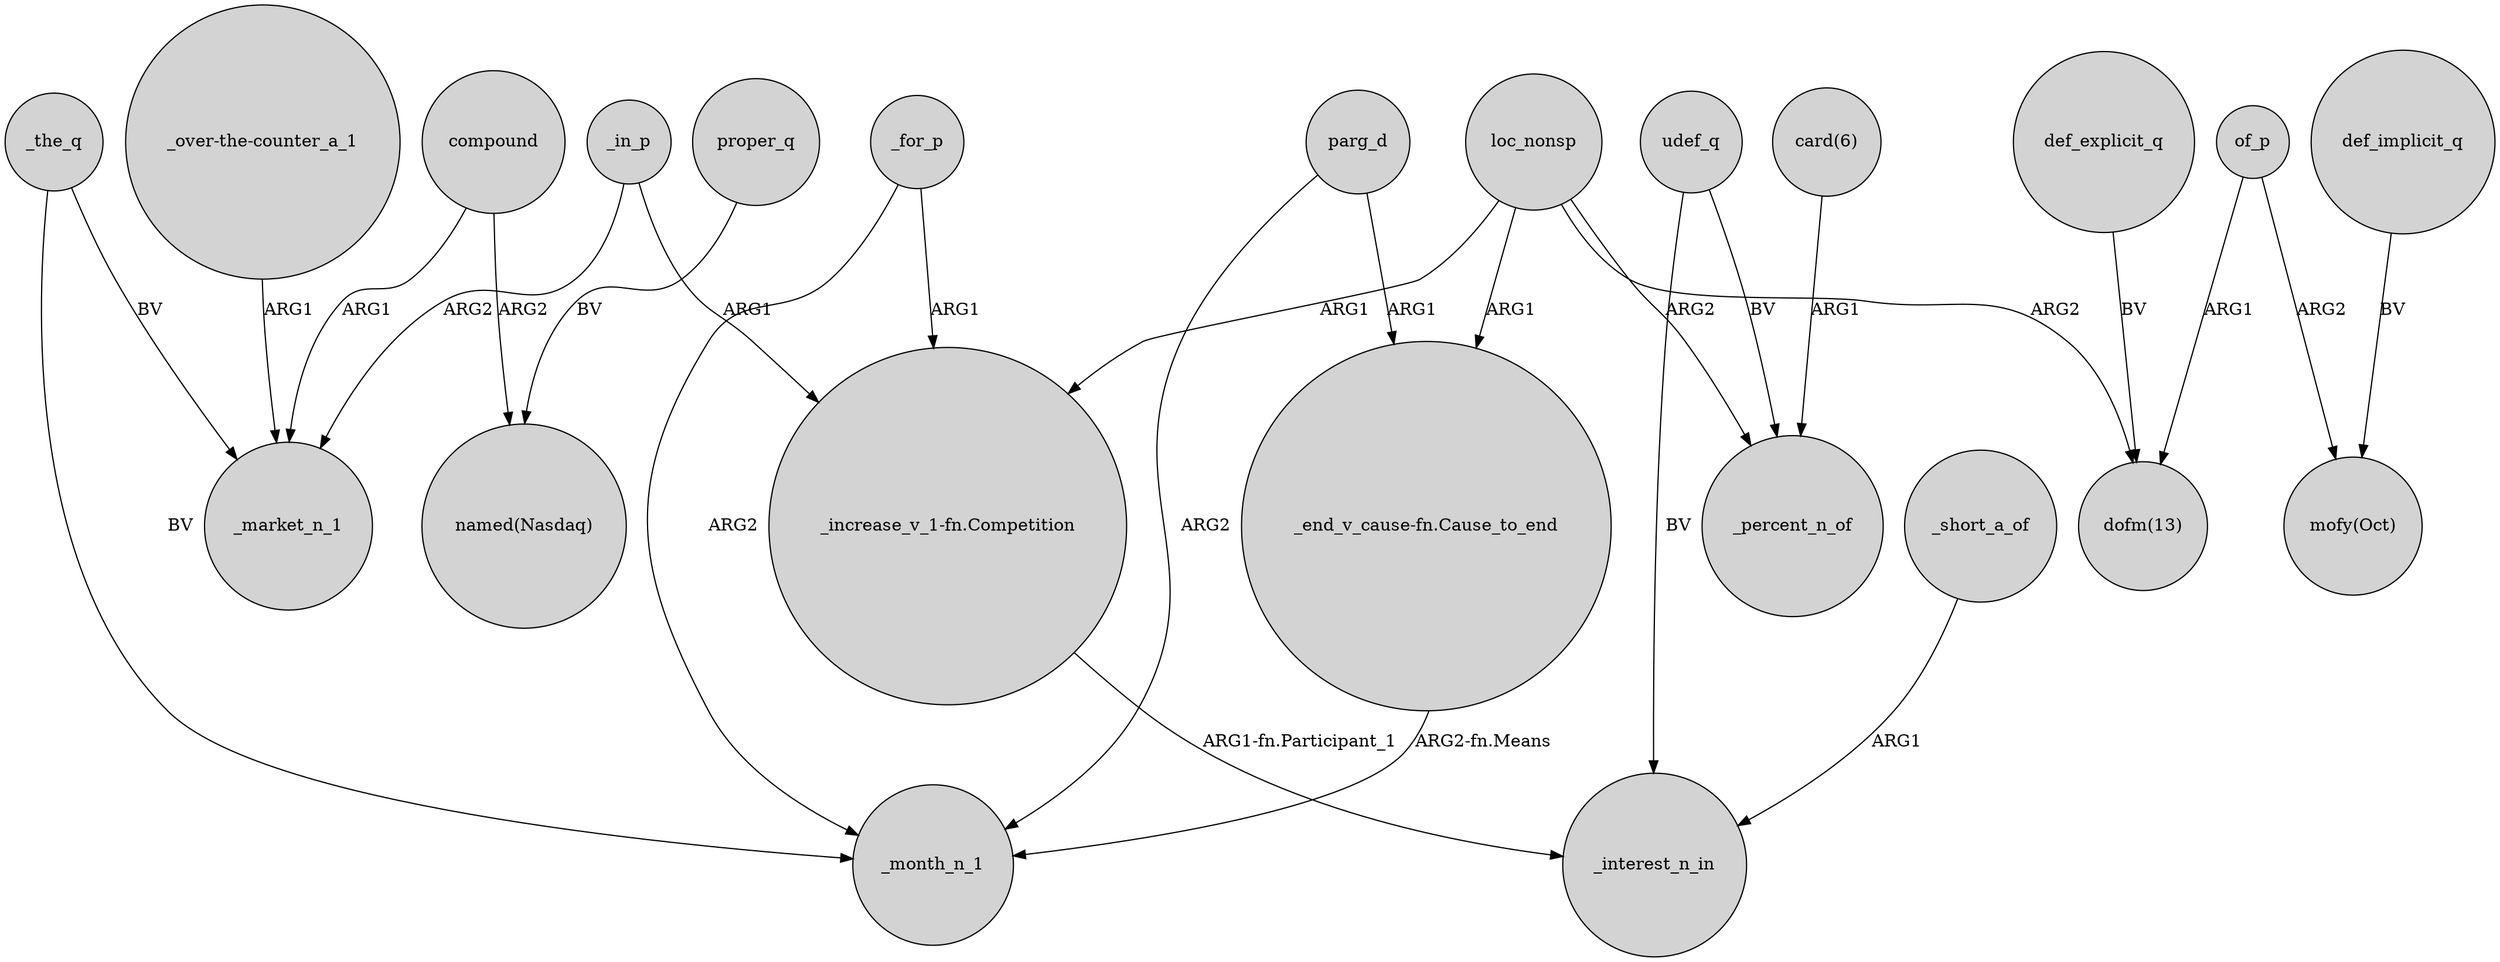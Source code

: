 digraph {
	node [shape=circle style=filled]
	parg_d -> "_end_v_cause-fn.Cause_to_end" [label=ARG1]
	"_increase_v_1-fn.Competition" -> _interest_n_in [label="ARG1-fn.Participant_1"]
	proper_q -> "named(Nasdaq)" [label=BV]
	_the_q -> _month_n_1 [label=BV]
	of_p -> "mofy(Oct)" [label=ARG2]
	_for_p -> "_increase_v_1-fn.Competition" [label=ARG1]
	def_explicit_q -> "dofm(13)" [label=BV]
	of_p -> "dofm(13)" [label=ARG1]
	_the_q -> _market_n_1 [label=BV]
	_in_p -> "_increase_v_1-fn.Competition" [label=ARG1]
	parg_d -> _month_n_1 [label=ARG2]
	_in_p -> _market_n_1 [label=ARG2]
	"card(6)" -> _percent_n_of [label=ARG1]
	loc_nonsp -> "_increase_v_1-fn.Competition" [label=ARG1]
	"_end_v_cause-fn.Cause_to_end" -> _month_n_1 [label="ARG2-fn.Means"]
	udef_q -> _percent_n_of [label=BV]
	_short_a_of -> _interest_n_in [label=ARG1]
	"_over-the-counter_a_1" -> _market_n_1 [label=ARG1]
	loc_nonsp -> "dofm(13)" [label=ARG2]
	loc_nonsp -> "_end_v_cause-fn.Cause_to_end" [label=ARG1]
	def_implicit_q -> "mofy(Oct)" [label=BV]
	udef_q -> _interest_n_in [label=BV]
	compound -> _market_n_1 [label=ARG1]
	compound -> "named(Nasdaq)" [label=ARG2]
	_for_p -> _month_n_1 [label=ARG2]
	loc_nonsp -> _percent_n_of [label=ARG2]
}
